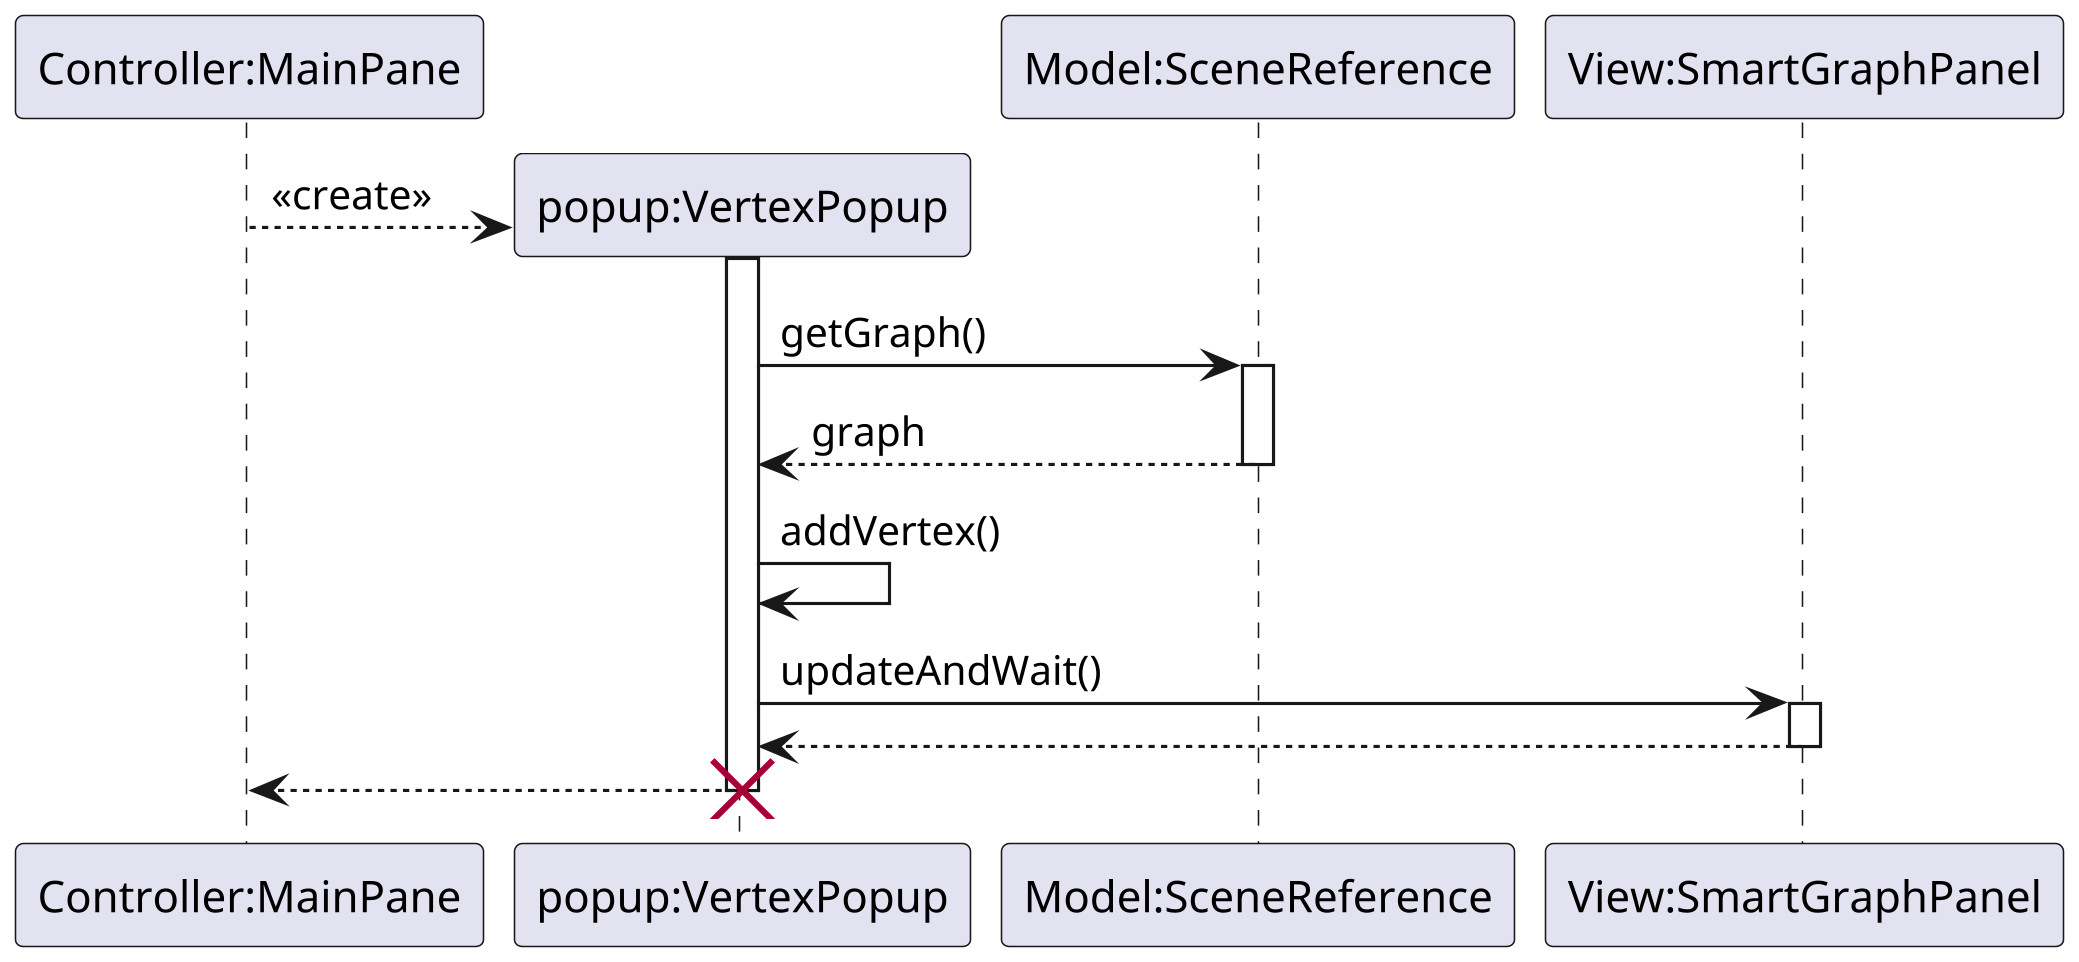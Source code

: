 @startuml
skinparam dpi 300
"Controller:MainPane" --> "popup:VertexPopup" ** : <<create>>
activate "popup:VertexPopup"
"popup:VertexPopup" -> "Model:SceneReference" : getGraph()
activate "Model:SceneReference"
"popup:VertexPopup" <-- "Model:SceneReference" : graph
deactivate "Model:SceneReference"
"popup:VertexPopup" -> "popup:VertexPopup" : addVertex()
"popup:VertexPopup" -> "View:SmartGraphPanel" : updateAndWait()
activate "View:SmartGraphPanel"
"popup:VertexPopup" <-- "View:SmartGraphPanel"
deactivate "View:SmartGraphPanel"
"Controller:MainPane" <-- "popup:VertexPopup" 
destroy "popup:VertexPopup"
             
@enduml